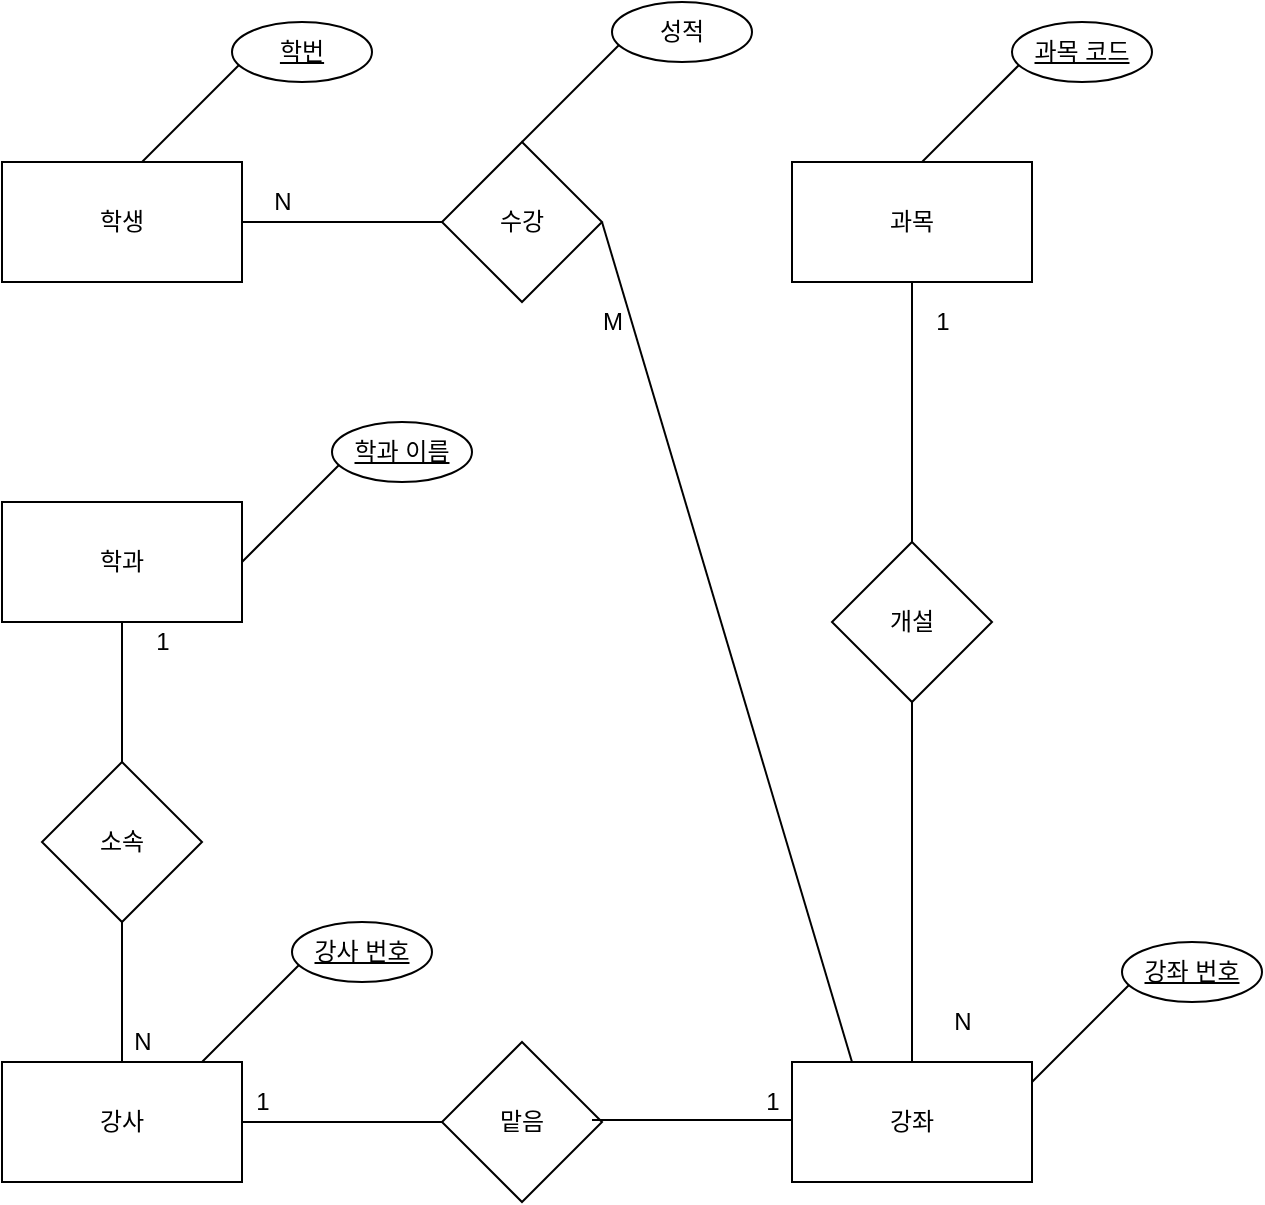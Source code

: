 <mxfile version="18.0.2" type="github">
  <diagram id="R2lEEEUBdFMjLlhIrx00" name="Page-1">
    <mxGraphModel dx="781" dy="1145" grid="1" gridSize="10" guides="1" tooltips="1" connect="1" arrows="1" fold="1" page="1" pageScale="1" pageWidth="850" pageHeight="1100" math="0" shadow="0" extFonts="Permanent Marker^https://fonts.googleapis.com/css?family=Permanent+Marker">
      <root>
        <mxCell id="0" />
        <mxCell id="1" parent="0" />
        <mxCell id="u4wvLIm0HAahEVK3q2xo-2" value="학생" style="rounded=0;whiteSpace=wrap;html=1;" vertex="1" parent="1">
          <mxGeometry x="40" y="130" width="120" height="60" as="geometry" />
        </mxCell>
        <mxCell id="u4wvLIm0HAahEVK3q2xo-4" value="과목" style="rounded=0;whiteSpace=wrap;html=1;" vertex="1" parent="1">
          <mxGeometry x="435" y="130" width="120" height="60" as="geometry" />
        </mxCell>
        <mxCell id="u4wvLIm0HAahEVK3q2xo-7" value="학과" style="rounded=0;whiteSpace=wrap;html=1;" vertex="1" parent="1">
          <mxGeometry x="40" y="300" width="120" height="60" as="geometry" />
        </mxCell>
        <mxCell id="u4wvLIm0HAahEVK3q2xo-10" value="수강" style="rhombus;whiteSpace=wrap;html=1;" vertex="1" parent="1">
          <mxGeometry x="260" y="120" width="80" height="80" as="geometry" />
        </mxCell>
        <mxCell id="u4wvLIm0HAahEVK3q2xo-15" value="" style="endArrow=none;html=1;rounded=0;exitX=1;exitY=0.5;exitDx=0;exitDy=0;" edge="1" parent="1" source="u4wvLIm0HAahEVK3q2xo-2">
          <mxGeometry width="50" height="50" relative="1" as="geometry">
            <mxPoint x="210" y="210" as="sourcePoint" />
            <mxPoint x="260" y="160" as="targetPoint" />
          </mxGeometry>
        </mxCell>
        <mxCell id="u4wvLIm0HAahEVK3q2xo-17" value="N" style="text;html=1;align=center;verticalAlign=middle;resizable=0;points=[];autosize=1;strokeColor=none;fillColor=none;" vertex="1" parent="1">
          <mxGeometry x="170" y="140" width="20" height="20" as="geometry" />
        </mxCell>
        <mxCell id="u4wvLIm0HAahEVK3q2xo-18" value="" style="endArrow=none;html=1;rounded=0;exitX=1;exitY=0.5;exitDx=0;exitDy=0;entryX=0.25;entryY=0;entryDx=0;entryDy=0;" edge="1" parent="1" source="u4wvLIm0HAahEVK3q2xo-10" target="u4wvLIm0HAahEVK3q2xo-21">
          <mxGeometry width="50" height="50" relative="1" as="geometry">
            <mxPoint x="335" y="159" as="sourcePoint" />
            <mxPoint x="435" y="159" as="targetPoint" />
          </mxGeometry>
        </mxCell>
        <mxCell id="u4wvLIm0HAahEVK3q2xo-20" value="강사" style="rounded=0;whiteSpace=wrap;html=1;" vertex="1" parent="1">
          <mxGeometry x="40" y="580" width="120" height="60" as="geometry" />
        </mxCell>
        <mxCell id="u4wvLIm0HAahEVK3q2xo-21" value="강좌" style="rounded=0;whiteSpace=wrap;html=1;" vertex="1" parent="1">
          <mxGeometry x="435" y="580" width="120" height="60" as="geometry" />
        </mxCell>
        <mxCell id="u4wvLIm0HAahEVK3q2xo-22" value="맡음" style="rhombus;whiteSpace=wrap;html=1;" vertex="1" parent="1">
          <mxGeometry x="260" y="570" width="80" height="80" as="geometry" />
        </mxCell>
        <mxCell id="u4wvLIm0HAahEVK3q2xo-23" value="" style="endArrow=none;html=1;rounded=0;exitX=1;exitY=0.5;exitDx=0;exitDy=0;" edge="1" parent="1" source="u4wvLIm0HAahEVK3q2xo-20">
          <mxGeometry width="50" height="50" relative="1" as="geometry">
            <mxPoint x="210" y="660" as="sourcePoint" />
            <mxPoint x="260" y="610" as="targetPoint" />
          </mxGeometry>
        </mxCell>
        <mxCell id="u4wvLIm0HAahEVK3q2xo-24" value="1" style="text;html=1;align=center;verticalAlign=middle;resizable=0;points=[];autosize=1;strokeColor=none;fillColor=none;" vertex="1" parent="1">
          <mxGeometry x="160" y="590" width="20" height="20" as="geometry" />
        </mxCell>
        <mxCell id="u4wvLIm0HAahEVK3q2xo-25" value="1" style="text;html=1;align=center;verticalAlign=middle;resizable=0;points=[];autosize=1;strokeColor=none;fillColor=none;" vertex="1" parent="1">
          <mxGeometry x="415" y="590" width="20" height="20" as="geometry" />
        </mxCell>
        <mxCell id="u4wvLIm0HAahEVK3q2xo-26" value="" style="endArrow=none;html=1;rounded=0;exitX=1;exitY=0.5;exitDx=0;exitDy=0;" edge="1" parent="1">
          <mxGeometry width="50" height="50" relative="1" as="geometry">
            <mxPoint x="335" y="609" as="sourcePoint" />
            <mxPoint x="435" y="609" as="targetPoint" />
          </mxGeometry>
        </mxCell>
        <mxCell id="u4wvLIm0HAahEVK3q2xo-27" value="소속" style="rhombus;whiteSpace=wrap;html=1;" vertex="1" parent="1">
          <mxGeometry x="60" y="430" width="80" height="80" as="geometry" />
        </mxCell>
        <mxCell id="u4wvLIm0HAahEVK3q2xo-28" value="" style="endArrow=none;html=1;rounded=0;exitX=0.5;exitY=0;exitDx=0;exitDy=0;entryX=0.5;entryY=1;entryDx=0;entryDy=0;" edge="1" parent="1" source="u4wvLIm0HAahEVK3q2xo-27" target="u4wvLIm0HAahEVK3q2xo-7">
          <mxGeometry width="50" height="50" relative="1" as="geometry">
            <mxPoint x="50" y="410" as="sourcePoint" />
            <mxPoint x="100" y="370" as="targetPoint" />
          </mxGeometry>
        </mxCell>
        <mxCell id="u4wvLIm0HAahEVK3q2xo-29" value="" style="endArrow=none;html=1;rounded=0;entryX=0.5;entryY=1;entryDx=0;entryDy=0;exitX=0.5;exitY=0;exitDx=0;exitDy=0;" edge="1" parent="1" source="u4wvLIm0HAahEVK3q2xo-20" target="u4wvLIm0HAahEVK3q2xo-27">
          <mxGeometry width="50" height="50" relative="1" as="geometry">
            <mxPoint x="102.5" y="580" as="sourcePoint" />
            <mxPoint x="102" y="510" as="targetPoint" />
          </mxGeometry>
        </mxCell>
        <mxCell id="u4wvLIm0HAahEVK3q2xo-31" value="1" style="text;html=1;align=center;verticalAlign=middle;resizable=0;points=[];autosize=1;strokeColor=none;fillColor=none;" vertex="1" parent="1">
          <mxGeometry x="110" y="360" width="20" height="20" as="geometry" />
        </mxCell>
        <mxCell id="u4wvLIm0HAahEVK3q2xo-32" value="N" style="text;html=1;align=center;verticalAlign=middle;resizable=0;points=[];autosize=1;strokeColor=none;fillColor=none;" vertex="1" parent="1">
          <mxGeometry x="100" y="560" width="20" height="20" as="geometry" />
        </mxCell>
        <mxCell id="u4wvLIm0HAahEVK3q2xo-33" value="개설" style="rhombus;whiteSpace=wrap;html=1;" vertex="1" parent="1">
          <mxGeometry x="455" y="320" width="80" height="80" as="geometry" />
        </mxCell>
        <mxCell id="u4wvLIm0HAahEVK3q2xo-34" value="" style="endArrow=none;html=1;rounded=0;exitX=0.5;exitY=1;exitDx=0;exitDy=0;entryX=0.5;entryY=0;entryDx=0;entryDy=0;" edge="1" parent="1" source="u4wvLIm0HAahEVK3q2xo-4" target="u4wvLIm0HAahEVK3q2xo-33">
          <mxGeometry width="50" height="50" relative="1" as="geometry">
            <mxPoint x="110" y="440" as="sourcePoint" />
            <mxPoint x="110" y="370" as="targetPoint" />
          </mxGeometry>
        </mxCell>
        <mxCell id="u4wvLIm0HAahEVK3q2xo-35" value="" style="endArrow=none;html=1;rounded=0;exitX=0.5;exitY=1;exitDx=0;exitDy=0;entryX=0.5;entryY=0;entryDx=0;entryDy=0;" edge="1" parent="1" source="u4wvLIm0HAahEVK3q2xo-33" target="u4wvLIm0HAahEVK3q2xo-21">
          <mxGeometry width="50" height="50" relative="1" as="geometry">
            <mxPoint x="494.5" y="405" as="sourcePoint" />
            <mxPoint x="494.5" y="535" as="targetPoint" />
          </mxGeometry>
        </mxCell>
        <mxCell id="u4wvLIm0HAahEVK3q2xo-38" value="1" style="text;html=1;align=center;verticalAlign=middle;resizable=0;points=[];autosize=1;strokeColor=none;fillColor=none;" vertex="1" parent="1">
          <mxGeometry x="500" y="200" width="20" height="20" as="geometry" />
        </mxCell>
        <mxCell id="u4wvLIm0HAahEVK3q2xo-39" value="N" style="text;html=1;align=center;verticalAlign=middle;resizable=0;points=[];autosize=1;strokeColor=none;fillColor=none;" vertex="1" parent="1">
          <mxGeometry x="510" y="550" width="20" height="20" as="geometry" />
        </mxCell>
        <mxCell id="u4wvLIm0HAahEVK3q2xo-40" value="M" style="text;html=1;align=center;verticalAlign=middle;resizable=0;points=[];autosize=1;strokeColor=none;fillColor=none;" vertex="1" parent="1">
          <mxGeometry x="330" y="200" width="30" height="20" as="geometry" />
        </mxCell>
        <mxCell id="u4wvLIm0HAahEVK3q2xo-41" value="" style="endArrow=none;html=1;rounded=0;" edge="1" parent="1">
          <mxGeometry width="50" height="50" relative="1" as="geometry">
            <mxPoint x="300" y="120" as="sourcePoint" />
            <mxPoint x="350" y="70" as="targetPoint" />
            <Array as="points">
              <mxPoint x="330" y="90" />
            </Array>
          </mxGeometry>
        </mxCell>
        <mxCell id="u4wvLIm0HAahEVK3q2xo-42" value="성적" style="ellipse;whiteSpace=wrap;html=1;" vertex="1" parent="1">
          <mxGeometry x="345" y="50" width="70" height="30" as="geometry" />
        </mxCell>
        <mxCell id="u4wvLIm0HAahEVK3q2xo-43" value="" style="endArrow=none;html=1;rounded=0;" edge="1" parent="1">
          <mxGeometry width="50" height="50" relative="1" as="geometry">
            <mxPoint x="110" y="130" as="sourcePoint" />
            <mxPoint x="160" y="80" as="targetPoint" />
            <Array as="points">
              <mxPoint x="140" y="100" />
            </Array>
          </mxGeometry>
        </mxCell>
        <mxCell id="u4wvLIm0HAahEVK3q2xo-44" value="&lt;u&gt;학번&lt;/u&gt;" style="ellipse;whiteSpace=wrap;html=1;" vertex="1" parent="1">
          <mxGeometry x="155" y="60" width="70" height="30" as="geometry" />
        </mxCell>
        <mxCell id="u4wvLIm0HAahEVK3q2xo-45" value="" style="endArrow=none;html=1;rounded=0;" edge="1" parent="1">
          <mxGeometry width="50" height="50" relative="1" as="geometry">
            <mxPoint x="500" y="130" as="sourcePoint" />
            <mxPoint x="550" y="80" as="targetPoint" />
            <Array as="points">
              <mxPoint x="530" y="100" />
            </Array>
          </mxGeometry>
        </mxCell>
        <mxCell id="u4wvLIm0HAahEVK3q2xo-46" value="&lt;u&gt;과목 코드&lt;/u&gt;" style="ellipse;whiteSpace=wrap;html=1;" vertex="1" parent="1">
          <mxGeometry x="545" y="60" width="70" height="30" as="geometry" />
        </mxCell>
        <mxCell id="u4wvLIm0HAahEVK3q2xo-47" value="" style="endArrow=none;html=1;rounded=0;" edge="1" parent="1">
          <mxGeometry width="50" height="50" relative="1" as="geometry">
            <mxPoint x="555" y="590" as="sourcePoint" />
            <mxPoint x="605" y="540" as="targetPoint" />
            <Array as="points">
              <mxPoint x="585" y="560" />
            </Array>
          </mxGeometry>
        </mxCell>
        <mxCell id="u4wvLIm0HAahEVK3q2xo-48" value="&lt;u&gt;강좌 번호&lt;/u&gt;" style="ellipse;whiteSpace=wrap;html=1;" vertex="1" parent="1">
          <mxGeometry x="600" y="520" width="70" height="30" as="geometry" />
        </mxCell>
        <mxCell id="u4wvLIm0HAahEVK3q2xo-49" value="" style="endArrow=none;html=1;rounded=0;" edge="1" parent="1">
          <mxGeometry width="50" height="50" relative="1" as="geometry">
            <mxPoint x="160" y="330" as="sourcePoint" />
            <mxPoint x="210" y="280" as="targetPoint" />
            <Array as="points">
              <mxPoint x="190" y="300" />
            </Array>
          </mxGeometry>
        </mxCell>
        <mxCell id="u4wvLIm0HAahEVK3q2xo-50" value="&lt;u&gt;학과 이름&lt;/u&gt;" style="ellipse;whiteSpace=wrap;html=1;" vertex="1" parent="1">
          <mxGeometry x="205" y="260" width="70" height="30" as="geometry" />
        </mxCell>
        <mxCell id="u4wvLIm0HAahEVK3q2xo-51" value="" style="endArrow=none;html=1;rounded=0;" edge="1" parent="1">
          <mxGeometry width="50" height="50" relative="1" as="geometry">
            <mxPoint x="140" y="580" as="sourcePoint" />
            <mxPoint x="190" y="530" as="targetPoint" />
            <Array as="points">
              <mxPoint x="170" y="550" />
            </Array>
          </mxGeometry>
        </mxCell>
        <mxCell id="u4wvLIm0HAahEVK3q2xo-52" value="&lt;u&gt;강사 번호&lt;/u&gt;" style="ellipse;whiteSpace=wrap;html=1;" vertex="1" parent="1">
          <mxGeometry x="185" y="510" width="70" height="30" as="geometry" />
        </mxCell>
      </root>
    </mxGraphModel>
  </diagram>
</mxfile>
